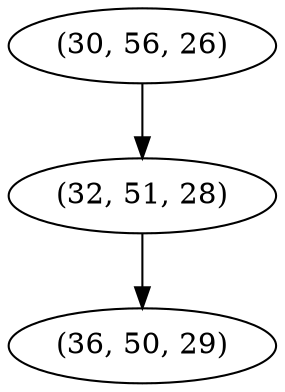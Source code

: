 digraph tree {
    "(30, 56, 26)";
    "(32, 51, 28)";
    "(36, 50, 29)";
    "(30, 56, 26)" -> "(32, 51, 28)";
    "(32, 51, 28)" -> "(36, 50, 29)";
}

